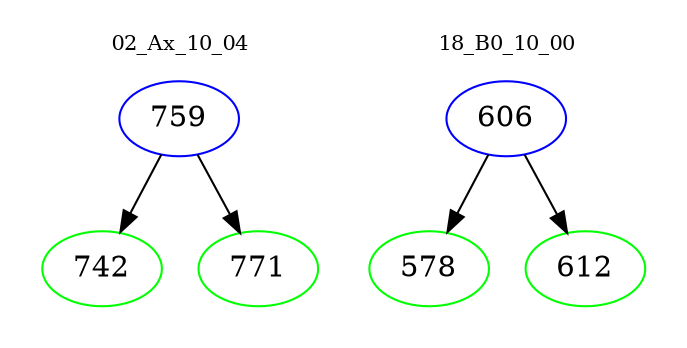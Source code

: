 digraph{
subgraph cluster_0 {
color = white
label = "02_Ax_10_04";
fontsize=10;
T0_759 [label="759", color="blue"]
T0_759 -> T0_742 [color="black"]
T0_742 [label="742", color="green"]
T0_759 -> T0_771 [color="black"]
T0_771 [label="771", color="green"]
}
subgraph cluster_1 {
color = white
label = "18_B0_10_00";
fontsize=10;
T1_606 [label="606", color="blue"]
T1_606 -> T1_578 [color="black"]
T1_578 [label="578", color="green"]
T1_606 -> T1_612 [color="black"]
T1_612 [label="612", color="green"]
}
}
